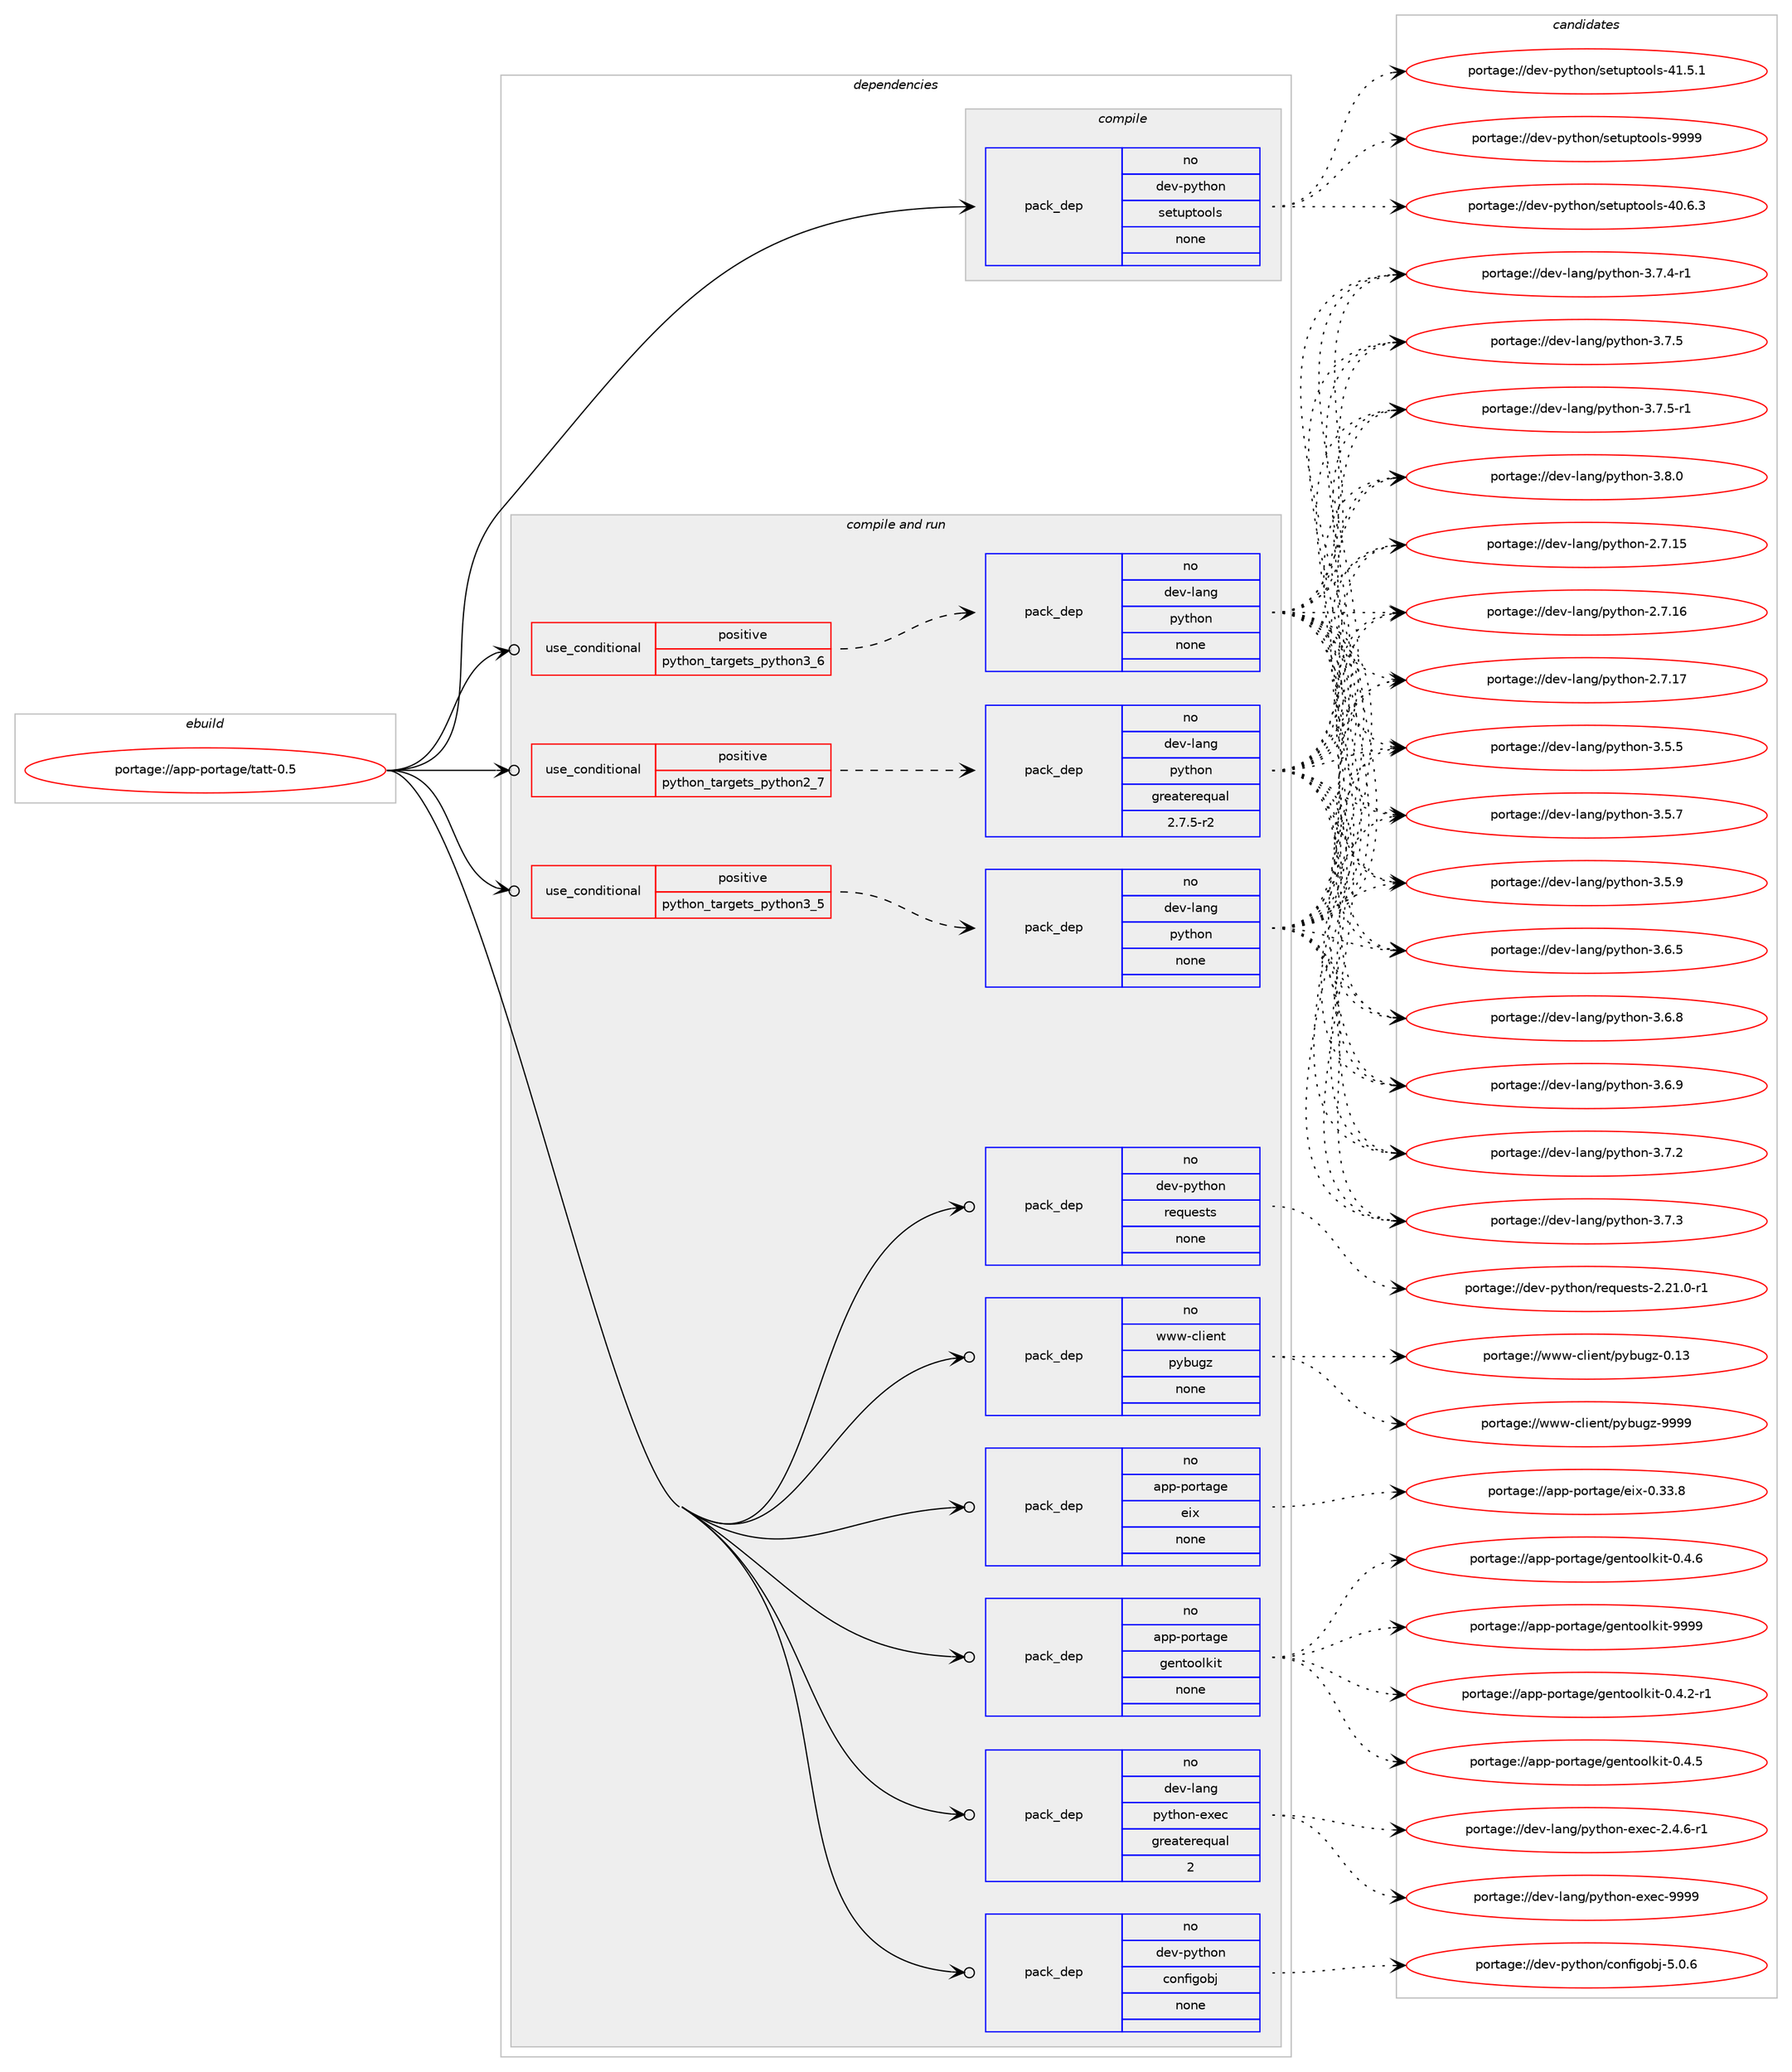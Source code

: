 digraph prolog {

# *************
# Graph options
# *************

newrank=true;
concentrate=true;
compound=true;
graph [rankdir=LR,fontname=Helvetica,fontsize=10,ranksep=1.5];#, ranksep=2.5, nodesep=0.2];
edge  [arrowhead=vee];
node  [fontname=Helvetica,fontsize=10];

# **********
# The ebuild
# **********

subgraph cluster_leftcol {
color=gray;
rank=same;
label=<<i>ebuild</i>>;
id [label="portage://app-portage/tatt-0.5", color=red, width=4, href="../app-portage/tatt-0.5.svg"];
}

# ****************
# The dependencies
# ****************

subgraph cluster_midcol {
color=gray;
label=<<i>dependencies</i>>;
subgraph cluster_compile {
fillcolor="#eeeeee";
style=filled;
label=<<i>compile</i>>;
subgraph pack31194 {
dependency42360 [label=<<TABLE BORDER="0" CELLBORDER="1" CELLSPACING="0" CELLPADDING="4" WIDTH="220"><TR><TD ROWSPAN="6" CELLPADDING="30">pack_dep</TD></TR><TR><TD WIDTH="110">no</TD></TR><TR><TD>dev-python</TD></TR><TR><TD>setuptools</TD></TR><TR><TD>none</TD></TR><TR><TD></TD></TR></TABLE>>, shape=none, color=blue];
}
id:e -> dependency42360:w [weight=20,style="solid",arrowhead="vee"];
}
subgraph cluster_compileandrun {
fillcolor="#eeeeee";
style=filled;
label=<<i>compile and run</i>>;
subgraph cond10456 {
dependency42361 [label=<<TABLE BORDER="0" CELLBORDER="1" CELLSPACING="0" CELLPADDING="4"><TR><TD ROWSPAN="3" CELLPADDING="10">use_conditional</TD></TR><TR><TD>positive</TD></TR><TR><TD>python_targets_python2_7</TD></TR></TABLE>>, shape=none, color=red];
subgraph pack31195 {
dependency42362 [label=<<TABLE BORDER="0" CELLBORDER="1" CELLSPACING="0" CELLPADDING="4" WIDTH="220"><TR><TD ROWSPAN="6" CELLPADDING="30">pack_dep</TD></TR><TR><TD WIDTH="110">no</TD></TR><TR><TD>dev-lang</TD></TR><TR><TD>python</TD></TR><TR><TD>greaterequal</TD></TR><TR><TD>2.7.5-r2</TD></TR></TABLE>>, shape=none, color=blue];
}
dependency42361:e -> dependency42362:w [weight=20,style="dashed",arrowhead="vee"];
}
id:e -> dependency42361:w [weight=20,style="solid",arrowhead="odotvee"];
subgraph cond10457 {
dependency42363 [label=<<TABLE BORDER="0" CELLBORDER="1" CELLSPACING="0" CELLPADDING="4"><TR><TD ROWSPAN="3" CELLPADDING="10">use_conditional</TD></TR><TR><TD>positive</TD></TR><TR><TD>python_targets_python3_5</TD></TR></TABLE>>, shape=none, color=red];
subgraph pack31196 {
dependency42364 [label=<<TABLE BORDER="0" CELLBORDER="1" CELLSPACING="0" CELLPADDING="4" WIDTH="220"><TR><TD ROWSPAN="6" CELLPADDING="30">pack_dep</TD></TR><TR><TD WIDTH="110">no</TD></TR><TR><TD>dev-lang</TD></TR><TR><TD>python</TD></TR><TR><TD>none</TD></TR><TR><TD></TD></TR></TABLE>>, shape=none, color=blue];
}
dependency42363:e -> dependency42364:w [weight=20,style="dashed",arrowhead="vee"];
}
id:e -> dependency42363:w [weight=20,style="solid",arrowhead="odotvee"];
subgraph cond10458 {
dependency42365 [label=<<TABLE BORDER="0" CELLBORDER="1" CELLSPACING="0" CELLPADDING="4"><TR><TD ROWSPAN="3" CELLPADDING="10">use_conditional</TD></TR><TR><TD>positive</TD></TR><TR><TD>python_targets_python3_6</TD></TR></TABLE>>, shape=none, color=red];
subgraph pack31197 {
dependency42366 [label=<<TABLE BORDER="0" CELLBORDER="1" CELLSPACING="0" CELLPADDING="4" WIDTH="220"><TR><TD ROWSPAN="6" CELLPADDING="30">pack_dep</TD></TR><TR><TD WIDTH="110">no</TD></TR><TR><TD>dev-lang</TD></TR><TR><TD>python</TD></TR><TR><TD>none</TD></TR><TR><TD></TD></TR></TABLE>>, shape=none, color=blue];
}
dependency42365:e -> dependency42366:w [weight=20,style="dashed",arrowhead="vee"];
}
id:e -> dependency42365:w [weight=20,style="solid",arrowhead="odotvee"];
subgraph pack31198 {
dependency42367 [label=<<TABLE BORDER="0" CELLBORDER="1" CELLSPACING="0" CELLPADDING="4" WIDTH="220"><TR><TD ROWSPAN="6" CELLPADDING="30">pack_dep</TD></TR><TR><TD WIDTH="110">no</TD></TR><TR><TD>app-portage</TD></TR><TR><TD>eix</TD></TR><TR><TD>none</TD></TR><TR><TD></TD></TR></TABLE>>, shape=none, color=blue];
}
id:e -> dependency42367:w [weight=20,style="solid",arrowhead="odotvee"];
subgraph pack31199 {
dependency42368 [label=<<TABLE BORDER="0" CELLBORDER="1" CELLSPACING="0" CELLPADDING="4" WIDTH="220"><TR><TD ROWSPAN="6" CELLPADDING="30">pack_dep</TD></TR><TR><TD WIDTH="110">no</TD></TR><TR><TD>app-portage</TD></TR><TR><TD>gentoolkit</TD></TR><TR><TD>none</TD></TR><TR><TD></TD></TR></TABLE>>, shape=none, color=blue];
}
id:e -> dependency42368:w [weight=20,style="solid",arrowhead="odotvee"];
subgraph pack31200 {
dependency42369 [label=<<TABLE BORDER="0" CELLBORDER="1" CELLSPACING="0" CELLPADDING="4" WIDTH="220"><TR><TD ROWSPAN="6" CELLPADDING="30">pack_dep</TD></TR><TR><TD WIDTH="110">no</TD></TR><TR><TD>dev-lang</TD></TR><TR><TD>python-exec</TD></TR><TR><TD>greaterequal</TD></TR><TR><TD>2</TD></TR></TABLE>>, shape=none, color=blue];
}
id:e -> dependency42369:w [weight=20,style="solid",arrowhead="odotvee"];
subgraph pack31201 {
dependency42370 [label=<<TABLE BORDER="0" CELLBORDER="1" CELLSPACING="0" CELLPADDING="4" WIDTH="220"><TR><TD ROWSPAN="6" CELLPADDING="30">pack_dep</TD></TR><TR><TD WIDTH="110">no</TD></TR><TR><TD>dev-python</TD></TR><TR><TD>configobj</TD></TR><TR><TD>none</TD></TR><TR><TD></TD></TR></TABLE>>, shape=none, color=blue];
}
id:e -> dependency42370:w [weight=20,style="solid",arrowhead="odotvee"];
subgraph pack31202 {
dependency42371 [label=<<TABLE BORDER="0" CELLBORDER="1" CELLSPACING="0" CELLPADDING="4" WIDTH="220"><TR><TD ROWSPAN="6" CELLPADDING="30">pack_dep</TD></TR><TR><TD WIDTH="110">no</TD></TR><TR><TD>dev-python</TD></TR><TR><TD>requests</TD></TR><TR><TD>none</TD></TR><TR><TD></TD></TR></TABLE>>, shape=none, color=blue];
}
id:e -> dependency42371:w [weight=20,style="solid",arrowhead="odotvee"];
subgraph pack31203 {
dependency42372 [label=<<TABLE BORDER="0" CELLBORDER="1" CELLSPACING="0" CELLPADDING="4" WIDTH="220"><TR><TD ROWSPAN="6" CELLPADDING="30">pack_dep</TD></TR><TR><TD WIDTH="110">no</TD></TR><TR><TD>www-client</TD></TR><TR><TD>pybugz</TD></TR><TR><TD>none</TD></TR><TR><TD></TD></TR></TABLE>>, shape=none, color=blue];
}
id:e -> dependency42372:w [weight=20,style="solid",arrowhead="odotvee"];
}
subgraph cluster_run {
fillcolor="#eeeeee";
style=filled;
label=<<i>run</i>>;
}
}

# **************
# The candidates
# **************

subgraph cluster_choices {
rank=same;
color=gray;
label=<<i>candidates</i>>;

subgraph choice31194 {
color=black;
nodesep=1;
choiceportage100101118451121211161041111104711510111611711211611111110811545524846544651 [label="portage://dev-python/setuptools-40.6.3", color=red, width=4,href="../dev-python/setuptools-40.6.3.svg"];
choiceportage100101118451121211161041111104711510111611711211611111110811545524946534649 [label="portage://dev-python/setuptools-41.5.1", color=red, width=4,href="../dev-python/setuptools-41.5.1.svg"];
choiceportage10010111845112121116104111110471151011161171121161111111081154557575757 [label="portage://dev-python/setuptools-9999", color=red, width=4,href="../dev-python/setuptools-9999.svg"];
dependency42360:e -> choiceportage100101118451121211161041111104711510111611711211611111110811545524846544651:w [style=dotted,weight="100"];
dependency42360:e -> choiceportage100101118451121211161041111104711510111611711211611111110811545524946534649:w [style=dotted,weight="100"];
dependency42360:e -> choiceportage10010111845112121116104111110471151011161171121161111111081154557575757:w [style=dotted,weight="100"];
}
subgraph choice31195 {
color=black;
nodesep=1;
choiceportage10010111845108971101034711212111610411111045504655464953 [label="portage://dev-lang/python-2.7.15", color=red, width=4,href="../dev-lang/python-2.7.15.svg"];
choiceportage10010111845108971101034711212111610411111045504655464954 [label="portage://dev-lang/python-2.7.16", color=red, width=4,href="../dev-lang/python-2.7.16.svg"];
choiceportage10010111845108971101034711212111610411111045504655464955 [label="portage://dev-lang/python-2.7.17", color=red, width=4,href="../dev-lang/python-2.7.17.svg"];
choiceportage100101118451089711010347112121116104111110455146534653 [label="portage://dev-lang/python-3.5.5", color=red, width=4,href="../dev-lang/python-3.5.5.svg"];
choiceportage100101118451089711010347112121116104111110455146534655 [label="portage://dev-lang/python-3.5.7", color=red, width=4,href="../dev-lang/python-3.5.7.svg"];
choiceportage100101118451089711010347112121116104111110455146534657 [label="portage://dev-lang/python-3.5.9", color=red, width=4,href="../dev-lang/python-3.5.9.svg"];
choiceportage100101118451089711010347112121116104111110455146544653 [label="portage://dev-lang/python-3.6.5", color=red, width=4,href="../dev-lang/python-3.6.5.svg"];
choiceportage100101118451089711010347112121116104111110455146544656 [label="portage://dev-lang/python-3.6.8", color=red, width=4,href="../dev-lang/python-3.6.8.svg"];
choiceportage100101118451089711010347112121116104111110455146544657 [label="portage://dev-lang/python-3.6.9", color=red, width=4,href="../dev-lang/python-3.6.9.svg"];
choiceportage100101118451089711010347112121116104111110455146554650 [label="portage://dev-lang/python-3.7.2", color=red, width=4,href="../dev-lang/python-3.7.2.svg"];
choiceportage100101118451089711010347112121116104111110455146554651 [label="portage://dev-lang/python-3.7.3", color=red, width=4,href="../dev-lang/python-3.7.3.svg"];
choiceportage1001011184510897110103471121211161041111104551465546524511449 [label="portage://dev-lang/python-3.7.4-r1", color=red, width=4,href="../dev-lang/python-3.7.4-r1.svg"];
choiceportage100101118451089711010347112121116104111110455146554653 [label="portage://dev-lang/python-3.7.5", color=red, width=4,href="../dev-lang/python-3.7.5.svg"];
choiceportage1001011184510897110103471121211161041111104551465546534511449 [label="portage://dev-lang/python-3.7.5-r1", color=red, width=4,href="../dev-lang/python-3.7.5-r1.svg"];
choiceportage100101118451089711010347112121116104111110455146564648 [label="portage://dev-lang/python-3.8.0", color=red, width=4,href="../dev-lang/python-3.8.0.svg"];
dependency42362:e -> choiceportage10010111845108971101034711212111610411111045504655464953:w [style=dotted,weight="100"];
dependency42362:e -> choiceportage10010111845108971101034711212111610411111045504655464954:w [style=dotted,weight="100"];
dependency42362:e -> choiceportage10010111845108971101034711212111610411111045504655464955:w [style=dotted,weight="100"];
dependency42362:e -> choiceportage100101118451089711010347112121116104111110455146534653:w [style=dotted,weight="100"];
dependency42362:e -> choiceportage100101118451089711010347112121116104111110455146534655:w [style=dotted,weight="100"];
dependency42362:e -> choiceportage100101118451089711010347112121116104111110455146534657:w [style=dotted,weight="100"];
dependency42362:e -> choiceportage100101118451089711010347112121116104111110455146544653:w [style=dotted,weight="100"];
dependency42362:e -> choiceportage100101118451089711010347112121116104111110455146544656:w [style=dotted,weight="100"];
dependency42362:e -> choiceportage100101118451089711010347112121116104111110455146544657:w [style=dotted,weight="100"];
dependency42362:e -> choiceportage100101118451089711010347112121116104111110455146554650:w [style=dotted,weight="100"];
dependency42362:e -> choiceportage100101118451089711010347112121116104111110455146554651:w [style=dotted,weight="100"];
dependency42362:e -> choiceportage1001011184510897110103471121211161041111104551465546524511449:w [style=dotted,weight="100"];
dependency42362:e -> choiceportage100101118451089711010347112121116104111110455146554653:w [style=dotted,weight="100"];
dependency42362:e -> choiceportage1001011184510897110103471121211161041111104551465546534511449:w [style=dotted,weight="100"];
dependency42362:e -> choiceportage100101118451089711010347112121116104111110455146564648:w [style=dotted,weight="100"];
}
subgraph choice31196 {
color=black;
nodesep=1;
choiceportage10010111845108971101034711212111610411111045504655464953 [label="portage://dev-lang/python-2.7.15", color=red, width=4,href="../dev-lang/python-2.7.15.svg"];
choiceportage10010111845108971101034711212111610411111045504655464954 [label="portage://dev-lang/python-2.7.16", color=red, width=4,href="../dev-lang/python-2.7.16.svg"];
choiceportage10010111845108971101034711212111610411111045504655464955 [label="portage://dev-lang/python-2.7.17", color=red, width=4,href="../dev-lang/python-2.7.17.svg"];
choiceportage100101118451089711010347112121116104111110455146534653 [label="portage://dev-lang/python-3.5.5", color=red, width=4,href="../dev-lang/python-3.5.5.svg"];
choiceportage100101118451089711010347112121116104111110455146534655 [label="portage://dev-lang/python-3.5.7", color=red, width=4,href="../dev-lang/python-3.5.7.svg"];
choiceportage100101118451089711010347112121116104111110455146534657 [label="portage://dev-lang/python-3.5.9", color=red, width=4,href="../dev-lang/python-3.5.9.svg"];
choiceportage100101118451089711010347112121116104111110455146544653 [label="portage://dev-lang/python-3.6.5", color=red, width=4,href="../dev-lang/python-3.6.5.svg"];
choiceportage100101118451089711010347112121116104111110455146544656 [label="portage://dev-lang/python-3.6.8", color=red, width=4,href="../dev-lang/python-3.6.8.svg"];
choiceportage100101118451089711010347112121116104111110455146544657 [label="portage://dev-lang/python-3.6.9", color=red, width=4,href="../dev-lang/python-3.6.9.svg"];
choiceportage100101118451089711010347112121116104111110455146554650 [label="portage://dev-lang/python-3.7.2", color=red, width=4,href="../dev-lang/python-3.7.2.svg"];
choiceportage100101118451089711010347112121116104111110455146554651 [label="portage://dev-lang/python-3.7.3", color=red, width=4,href="../dev-lang/python-3.7.3.svg"];
choiceportage1001011184510897110103471121211161041111104551465546524511449 [label="portage://dev-lang/python-3.7.4-r1", color=red, width=4,href="../dev-lang/python-3.7.4-r1.svg"];
choiceportage100101118451089711010347112121116104111110455146554653 [label="portage://dev-lang/python-3.7.5", color=red, width=4,href="../dev-lang/python-3.7.5.svg"];
choiceportage1001011184510897110103471121211161041111104551465546534511449 [label="portage://dev-lang/python-3.7.5-r1", color=red, width=4,href="../dev-lang/python-3.7.5-r1.svg"];
choiceportage100101118451089711010347112121116104111110455146564648 [label="portage://dev-lang/python-3.8.0", color=red, width=4,href="../dev-lang/python-3.8.0.svg"];
dependency42364:e -> choiceportage10010111845108971101034711212111610411111045504655464953:w [style=dotted,weight="100"];
dependency42364:e -> choiceportage10010111845108971101034711212111610411111045504655464954:w [style=dotted,weight="100"];
dependency42364:e -> choiceportage10010111845108971101034711212111610411111045504655464955:w [style=dotted,weight="100"];
dependency42364:e -> choiceportage100101118451089711010347112121116104111110455146534653:w [style=dotted,weight="100"];
dependency42364:e -> choiceportage100101118451089711010347112121116104111110455146534655:w [style=dotted,weight="100"];
dependency42364:e -> choiceportage100101118451089711010347112121116104111110455146534657:w [style=dotted,weight="100"];
dependency42364:e -> choiceportage100101118451089711010347112121116104111110455146544653:w [style=dotted,weight="100"];
dependency42364:e -> choiceportage100101118451089711010347112121116104111110455146544656:w [style=dotted,weight="100"];
dependency42364:e -> choiceportage100101118451089711010347112121116104111110455146544657:w [style=dotted,weight="100"];
dependency42364:e -> choiceportage100101118451089711010347112121116104111110455146554650:w [style=dotted,weight="100"];
dependency42364:e -> choiceportage100101118451089711010347112121116104111110455146554651:w [style=dotted,weight="100"];
dependency42364:e -> choiceportage1001011184510897110103471121211161041111104551465546524511449:w [style=dotted,weight="100"];
dependency42364:e -> choiceportage100101118451089711010347112121116104111110455146554653:w [style=dotted,weight="100"];
dependency42364:e -> choiceportage1001011184510897110103471121211161041111104551465546534511449:w [style=dotted,weight="100"];
dependency42364:e -> choiceportage100101118451089711010347112121116104111110455146564648:w [style=dotted,weight="100"];
}
subgraph choice31197 {
color=black;
nodesep=1;
choiceportage10010111845108971101034711212111610411111045504655464953 [label="portage://dev-lang/python-2.7.15", color=red, width=4,href="../dev-lang/python-2.7.15.svg"];
choiceportage10010111845108971101034711212111610411111045504655464954 [label="portage://dev-lang/python-2.7.16", color=red, width=4,href="../dev-lang/python-2.7.16.svg"];
choiceportage10010111845108971101034711212111610411111045504655464955 [label="portage://dev-lang/python-2.7.17", color=red, width=4,href="../dev-lang/python-2.7.17.svg"];
choiceportage100101118451089711010347112121116104111110455146534653 [label="portage://dev-lang/python-3.5.5", color=red, width=4,href="../dev-lang/python-3.5.5.svg"];
choiceportage100101118451089711010347112121116104111110455146534655 [label="portage://dev-lang/python-3.5.7", color=red, width=4,href="../dev-lang/python-3.5.7.svg"];
choiceportage100101118451089711010347112121116104111110455146534657 [label="portage://dev-lang/python-3.5.9", color=red, width=4,href="../dev-lang/python-3.5.9.svg"];
choiceportage100101118451089711010347112121116104111110455146544653 [label="portage://dev-lang/python-3.6.5", color=red, width=4,href="../dev-lang/python-3.6.5.svg"];
choiceportage100101118451089711010347112121116104111110455146544656 [label="portage://dev-lang/python-3.6.8", color=red, width=4,href="../dev-lang/python-3.6.8.svg"];
choiceportage100101118451089711010347112121116104111110455146544657 [label="portage://dev-lang/python-3.6.9", color=red, width=4,href="../dev-lang/python-3.6.9.svg"];
choiceportage100101118451089711010347112121116104111110455146554650 [label="portage://dev-lang/python-3.7.2", color=red, width=4,href="../dev-lang/python-3.7.2.svg"];
choiceportage100101118451089711010347112121116104111110455146554651 [label="portage://dev-lang/python-3.7.3", color=red, width=4,href="../dev-lang/python-3.7.3.svg"];
choiceportage1001011184510897110103471121211161041111104551465546524511449 [label="portage://dev-lang/python-3.7.4-r1", color=red, width=4,href="../dev-lang/python-3.7.4-r1.svg"];
choiceportage100101118451089711010347112121116104111110455146554653 [label="portage://dev-lang/python-3.7.5", color=red, width=4,href="../dev-lang/python-3.7.5.svg"];
choiceportage1001011184510897110103471121211161041111104551465546534511449 [label="portage://dev-lang/python-3.7.5-r1", color=red, width=4,href="../dev-lang/python-3.7.5-r1.svg"];
choiceportage100101118451089711010347112121116104111110455146564648 [label="portage://dev-lang/python-3.8.0", color=red, width=4,href="../dev-lang/python-3.8.0.svg"];
dependency42366:e -> choiceportage10010111845108971101034711212111610411111045504655464953:w [style=dotted,weight="100"];
dependency42366:e -> choiceportage10010111845108971101034711212111610411111045504655464954:w [style=dotted,weight="100"];
dependency42366:e -> choiceportage10010111845108971101034711212111610411111045504655464955:w [style=dotted,weight="100"];
dependency42366:e -> choiceportage100101118451089711010347112121116104111110455146534653:w [style=dotted,weight="100"];
dependency42366:e -> choiceportage100101118451089711010347112121116104111110455146534655:w [style=dotted,weight="100"];
dependency42366:e -> choiceportage100101118451089711010347112121116104111110455146534657:w [style=dotted,weight="100"];
dependency42366:e -> choiceportage100101118451089711010347112121116104111110455146544653:w [style=dotted,weight="100"];
dependency42366:e -> choiceportage100101118451089711010347112121116104111110455146544656:w [style=dotted,weight="100"];
dependency42366:e -> choiceportage100101118451089711010347112121116104111110455146544657:w [style=dotted,weight="100"];
dependency42366:e -> choiceportage100101118451089711010347112121116104111110455146554650:w [style=dotted,weight="100"];
dependency42366:e -> choiceportage100101118451089711010347112121116104111110455146554651:w [style=dotted,weight="100"];
dependency42366:e -> choiceportage1001011184510897110103471121211161041111104551465546524511449:w [style=dotted,weight="100"];
dependency42366:e -> choiceportage100101118451089711010347112121116104111110455146554653:w [style=dotted,weight="100"];
dependency42366:e -> choiceportage1001011184510897110103471121211161041111104551465546534511449:w [style=dotted,weight="100"];
dependency42366:e -> choiceportage100101118451089711010347112121116104111110455146564648:w [style=dotted,weight="100"];
}
subgraph choice31198 {
color=black;
nodesep=1;
choiceportage9711211245112111114116971031014710110512045484651514656 [label="portage://app-portage/eix-0.33.8", color=red, width=4,href="../app-portage/eix-0.33.8.svg"];
dependency42367:e -> choiceportage9711211245112111114116971031014710110512045484651514656:w [style=dotted,weight="100"];
}
subgraph choice31199 {
color=black;
nodesep=1;
choiceportage971121124511211111411697103101471031011101161111111081071051164548465246504511449 [label="portage://app-portage/gentoolkit-0.4.2-r1", color=red, width=4,href="../app-portage/gentoolkit-0.4.2-r1.svg"];
choiceportage97112112451121111141169710310147103101110116111111108107105116454846524653 [label="portage://app-portage/gentoolkit-0.4.5", color=red, width=4,href="../app-portage/gentoolkit-0.4.5.svg"];
choiceportage97112112451121111141169710310147103101110116111111108107105116454846524654 [label="portage://app-portage/gentoolkit-0.4.6", color=red, width=4,href="../app-portage/gentoolkit-0.4.6.svg"];
choiceportage971121124511211111411697103101471031011101161111111081071051164557575757 [label="portage://app-portage/gentoolkit-9999", color=red, width=4,href="../app-portage/gentoolkit-9999.svg"];
dependency42368:e -> choiceportage971121124511211111411697103101471031011101161111111081071051164548465246504511449:w [style=dotted,weight="100"];
dependency42368:e -> choiceportage97112112451121111141169710310147103101110116111111108107105116454846524653:w [style=dotted,weight="100"];
dependency42368:e -> choiceportage97112112451121111141169710310147103101110116111111108107105116454846524654:w [style=dotted,weight="100"];
dependency42368:e -> choiceportage971121124511211111411697103101471031011101161111111081071051164557575757:w [style=dotted,weight="100"];
}
subgraph choice31200 {
color=black;
nodesep=1;
choiceportage10010111845108971101034711212111610411111045101120101994550465246544511449 [label="portage://dev-lang/python-exec-2.4.6-r1", color=red, width=4,href="../dev-lang/python-exec-2.4.6-r1.svg"];
choiceportage10010111845108971101034711212111610411111045101120101994557575757 [label="portage://dev-lang/python-exec-9999", color=red, width=4,href="../dev-lang/python-exec-9999.svg"];
dependency42369:e -> choiceportage10010111845108971101034711212111610411111045101120101994550465246544511449:w [style=dotted,weight="100"];
dependency42369:e -> choiceportage10010111845108971101034711212111610411111045101120101994557575757:w [style=dotted,weight="100"];
}
subgraph choice31201 {
color=black;
nodesep=1;
choiceportage10010111845112121116104111110479911111010210510311198106455346484654 [label="portage://dev-python/configobj-5.0.6", color=red, width=4,href="../dev-python/configobj-5.0.6.svg"];
dependency42370:e -> choiceportage10010111845112121116104111110479911111010210510311198106455346484654:w [style=dotted,weight="100"];
}
subgraph choice31202 {
color=black;
nodesep=1;
choiceportage1001011184511212111610411111047114101113117101115116115455046504946484511449 [label="portage://dev-python/requests-2.21.0-r1", color=red, width=4,href="../dev-python/requests-2.21.0-r1.svg"];
dependency42371:e -> choiceportage1001011184511212111610411111047114101113117101115116115455046504946484511449:w [style=dotted,weight="100"];
}
subgraph choice31203 {
color=black;
nodesep=1;
choiceportage119119119459910810510111011647112121981171031224548464951 [label="portage://www-client/pybugz-0.13", color=red, width=4,href="../www-client/pybugz-0.13.svg"];
choiceportage119119119459910810510111011647112121981171031224557575757 [label="portage://www-client/pybugz-9999", color=red, width=4,href="../www-client/pybugz-9999.svg"];
dependency42372:e -> choiceportage119119119459910810510111011647112121981171031224548464951:w [style=dotted,weight="100"];
dependency42372:e -> choiceportage119119119459910810510111011647112121981171031224557575757:w [style=dotted,weight="100"];
}
}

}
